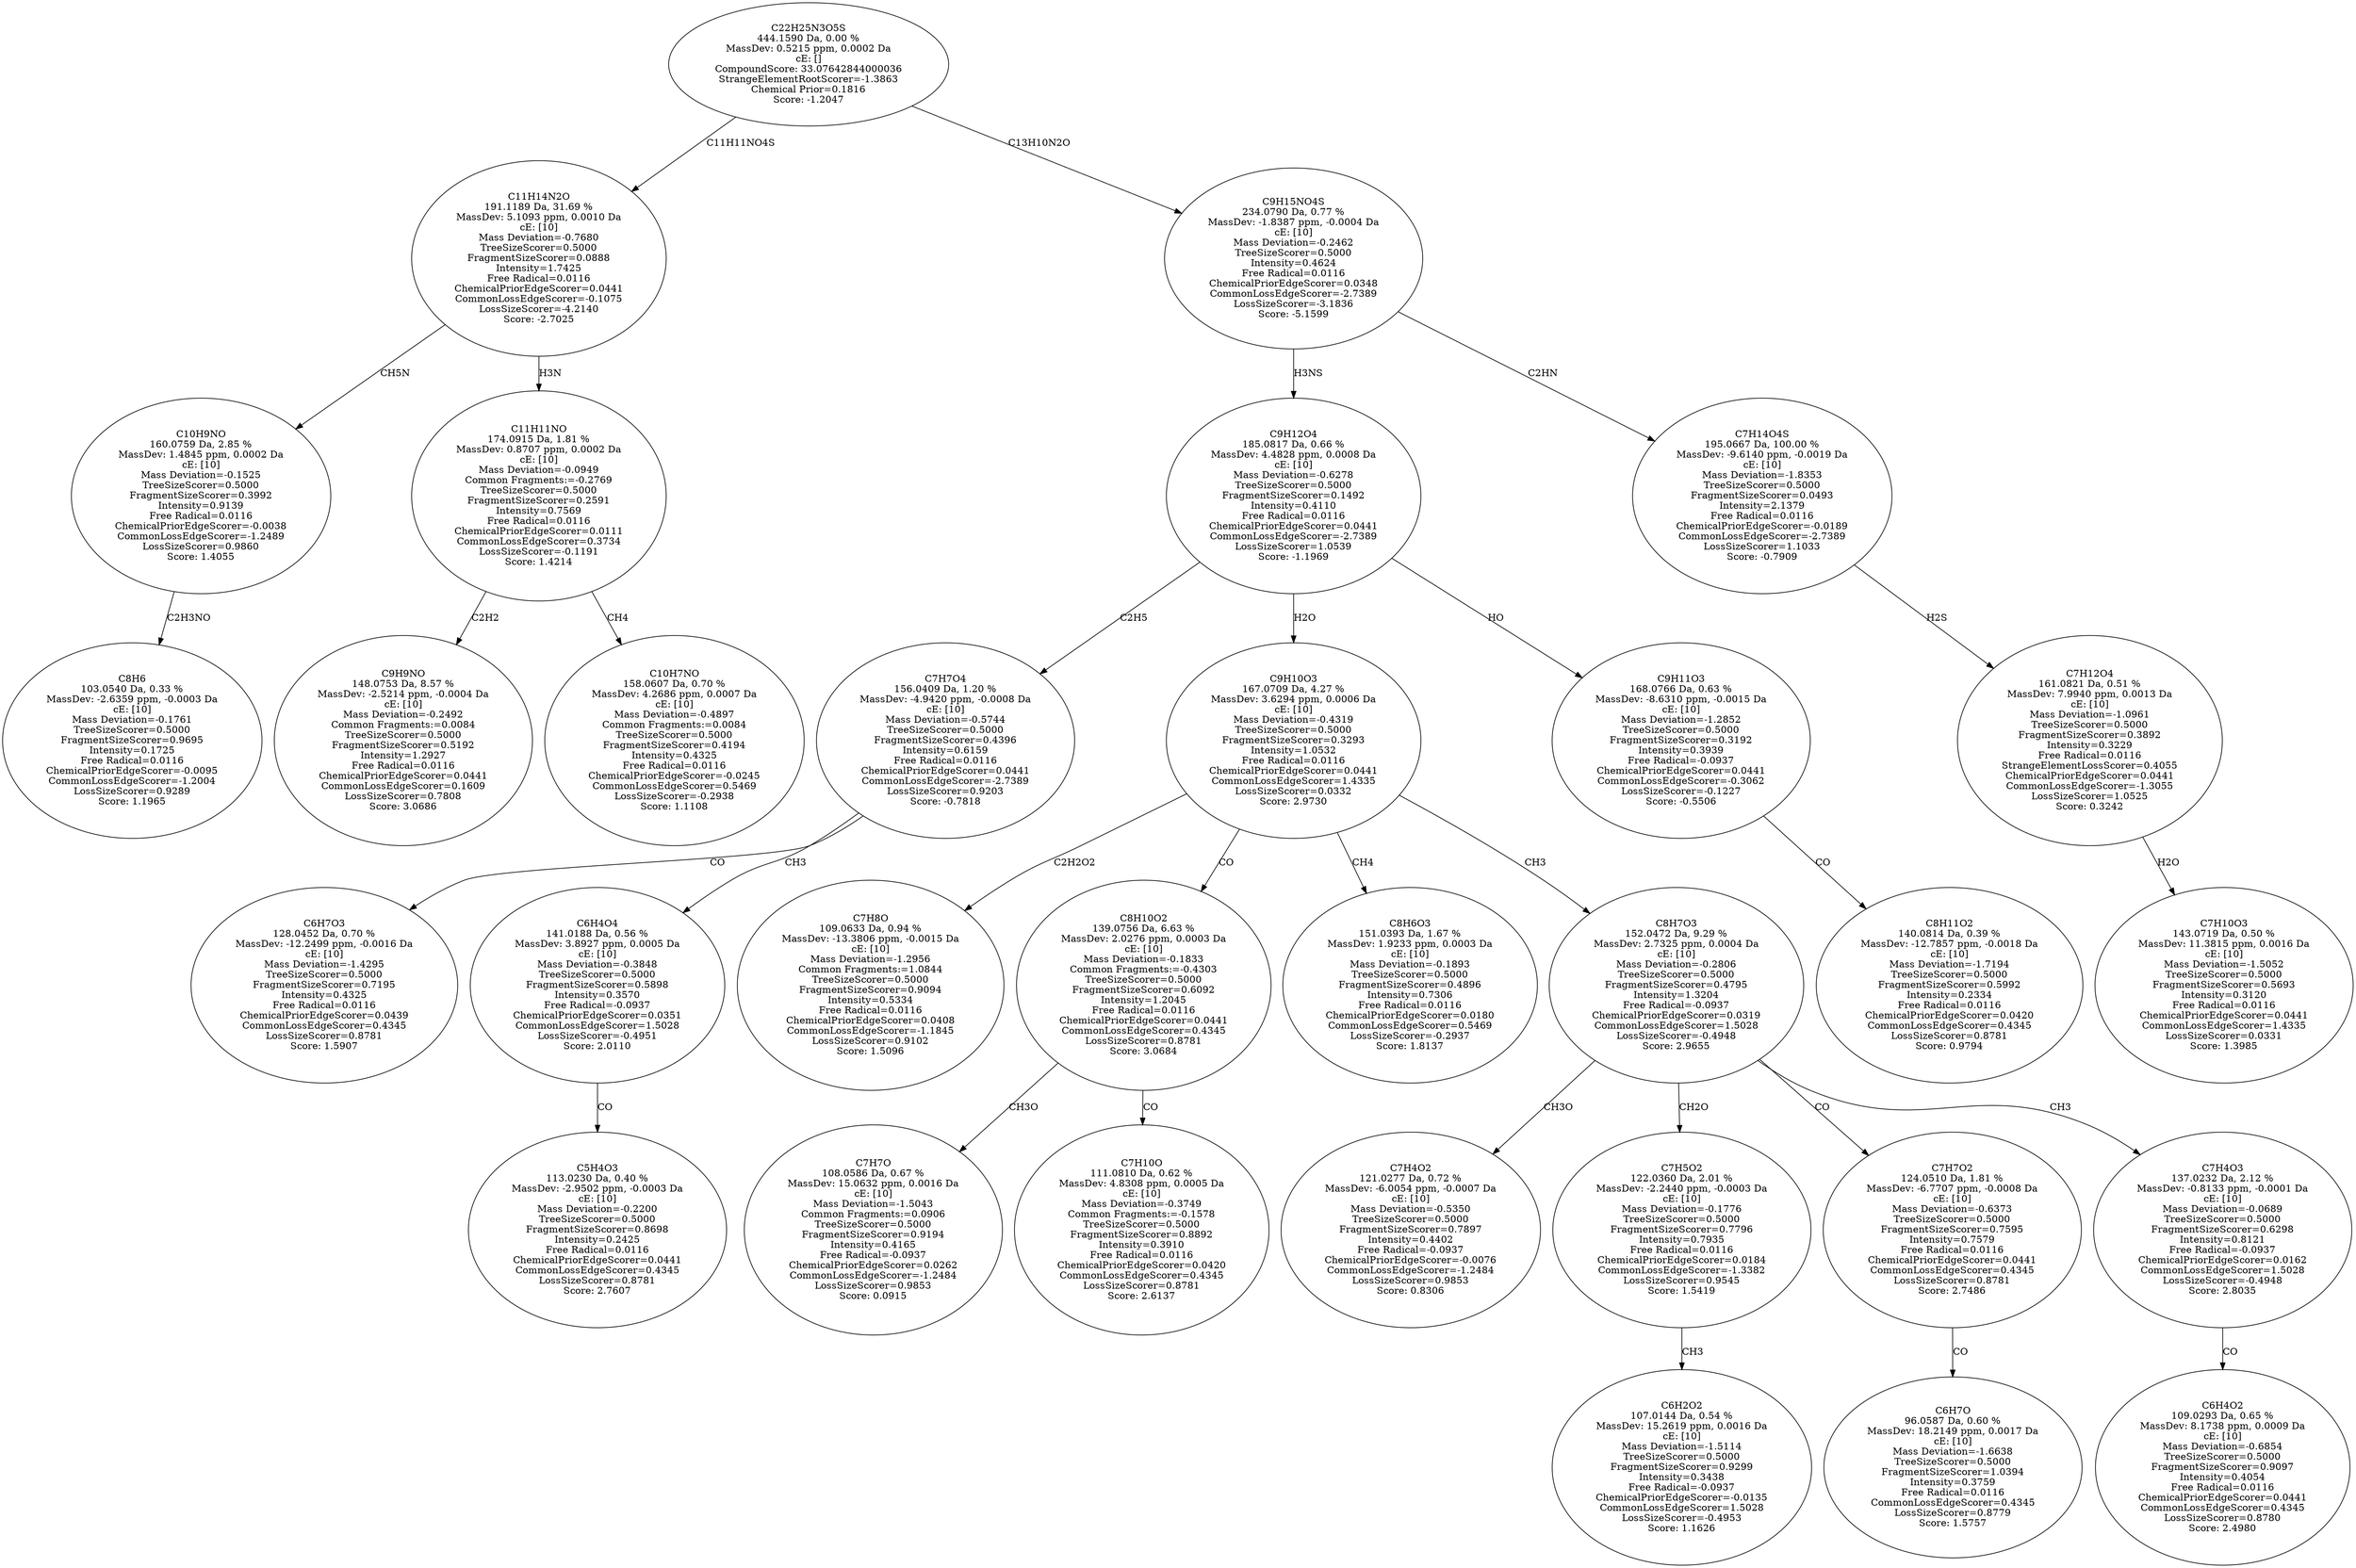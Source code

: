 strict digraph {
v1 [label="C8H6\n103.0540 Da, 0.33 %\nMassDev: -2.6359 ppm, -0.0003 Da\ncE: [10]\nMass Deviation=-0.1761\nTreeSizeScorer=0.5000\nFragmentSizeScorer=0.9695\nIntensity=0.1725\nFree Radical=0.0116\nChemicalPriorEdgeScorer=-0.0095\nCommonLossEdgeScorer=-1.2004\nLossSizeScorer=0.9289\nScore: 1.1965"];
v2 [label="C10H9NO\n160.0759 Da, 2.85 %\nMassDev: 1.4845 ppm, 0.0002 Da\ncE: [10]\nMass Deviation=-0.1525\nTreeSizeScorer=0.5000\nFragmentSizeScorer=0.3992\nIntensity=0.9139\nFree Radical=0.0116\nChemicalPriorEdgeScorer=-0.0038\nCommonLossEdgeScorer=-1.2489\nLossSizeScorer=0.9860\nScore: 1.4055"];
v3 [label="C9H9NO\n148.0753 Da, 8.57 %\nMassDev: -2.5214 ppm, -0.0004 Da\ncE: [10]\nMass Deviation=-0.2492\nCommon Fragments:=0.0084\nTreeSizeScorer=0.5000\nFragmentSizeScorer=0.5192\nIntensity=1.2927\nFree Radical=0.0116\nChemicalPriorEdgeScorer=0.0441\nCommonLossEdgeScorer=0.1609\nLossSizeScorer=0.7808\nScore: 3.0686"];
v4 [label="C10H7NO\n158.0607 Da, 0.70 %\nMassDev: 4.2686 ppm, 0.0007 Da\ncE: [10]\nMass Deviation=-0.4897\nCommon Fragments:=0.0084\nTreeSizeScorer=0.5000\nFragmentSizeScorer=0.4194\nIntensity=0.4325\nFree Radical=0.0116\nChemicalPriorEdgeScorer=-0.0245\nCommonLossEdgeScorer=0.5469\nLossSizeScorer=-0.2938\nScore: 1.1108"];
v5 [label="C11H11NO\n174.0915 Da, 1.81 %\nMassDev: 0.8707 ppm, 0.0002 Da\ncE: [10]\nMass Deviation=-0.0949\nCommon Fragments:=-0.2769\nTreeSizeScorer=0.5000\nFragmentSizeScorer=0.2591\nIntensity=0.7569\nFree Radical=0.0116\nChemicalPriorEdgeScorer=0.0111\nCommonLossEdgeScorer=0.3734\nLossSizeScorer=-0.1191\nScore: 1.4214"];
v6 [label="C11H14N2O\n191.1189 Da, 31.69 %\nMassDev: 5.1093 ppm, 0.0010 Da\ncE: [10]\nMass Deviation=-0.7680\nTreeSizeScorer=0.5000\nFragmentSizeScorer=0.0888\nIntensity=1.7425\nFree Radical=0.0116\nChemicalPriorEdgeScorer=0.0441\nCommonLossEdgeScorer=-0.1075\nLossSizeScorer=-4.2140\nScore: -2.7025"];
v7 [label="C6H7O3\n128.0452 Da, 0.70 %\nMassDev: -12.2499 ppm, -0.0016 Da\ncE: [10]\nMass Deviation=-1.4295\nTreeSizeScorer=0.5000\nFragmentSizeScorer=0.7195\nIntensity=0.4325\nFree Radical=0.0116\nChemicalPriorEdgeScorer=0.0439\nCommonLossEdgeScorer=0.4345\nLossSizeScorer=0.8781\nScore: 1.5907"];
v8 [label="C5H4O3\n113.0230 Da, 0.40 %\nMassDev: -2.9502 ppm, -0.0003 Da\ncE: [10]\nMass Deviation=-0.2200\nTreeSizeScorer=0.5000\nFragmentSizeScorer=0.8698\nIntensity=0.2425\nFree Radical=0.0116\nChemicalPriorEdgeScorer=0.0441\nCommonLossEdgeScorer=0.4345\nLossSizeScorer=0.8781\nScore: 2.7607"];
v9 [label="C6H4O4\n141.0188 Da, 0.56 %\nMassDev: 3.8927 ppm, 0.0005 Da\ncE: [10]\nMass Deviation=-0.3848\nTreeSizeScorer=0.5000\nFragmentSizeScorer=0.5898\nIntensity=0.3570\nFree Radical=-0.0937\nChemicalPriorEdgeScorer=0.0351\nCommonLossEdgeScorer=1.5028\nLossSizeScorer=-0.4951\nScore: 2.0110"];
v10 [label="C7H7O4\n156.0409 Da, 1.20 %\nMassDev: -4.9420 ppm, -0.0008 Da\ncE: [10]\nMass Deviation=-0.5744\nTreeSizeScorer=0.5000\nFragmentSizeScorer=0.4396\nIntensity=0.6159\nFree Radical=0.0116\nChemicalPriorEdgeScorer=0.0441\nCommonLossEdgeScorer=-2.7389\nLossSizeScorer=0.9203\nScore: -0.7818"];
v11 [label="C7H8O\n109.0633 Da, 0.94 %\nMassDev: -13.3806 ppm, -0.0015 Da\ncE: [10]\nMass Deviation=-1.2956\nCommon Fragments:=1.0844\nTreeSizeScorer=0.5000\nFragmentSizeScorer=0.9094\nIntensity=0.5334\nFree Radical=0.0116\nChemicalPriorEdgeScorer=0.0408\nCommonLossEdgeScorer=-1.1845\nLossSizeScorer=0.9102\nScore: 1.5096"];
v12 [label="C7H7O\n108.0586 Da, 0.67 %\nMassDev: 15.0632 ppm, 0.0016 Da\ncE: [10]\nMass Deviation=-1.5043\nCommon Fragments:=0.0906\nTreeSizeScorer=0.5000\nFragmentSizeScorer=0.9194\nIntensity=0.4165\nFree Radical=-0.0937\nChemicalPriorEdgeScorer=0.0262\nCommonLossEdgeScorer=-1.2484\nLossSizeScorer=0.9853\nScore: 0.0915"];
v13 [label="C7H10O\n111.0810 Da, 0.62 %\nMassDev: 4.8308 ppm, 0.0005 Da\ncE: [10]\nMass Deviation=-0.3749\nCommon Fragments:=-0.1578\nTreeSizeScorer=0.5000\nFragmentSizeScorer=0.8892\nIntensity=0.3910\nFree Radical=0.0116\nChemicalPriorEdgeScorer=0.0420\nCommonLossEdgeScorer=0.4345\nLossSizeScorer=0.8781\nScore: 2.6137"];
v14 [label="C8H10O2\n139.0756 Da, 6.63 %\nMassDev: 2.0276 ppm, 0.0003 Da\ncE: [10]\nMass Deviation=-0.1833\nCommon Fragments:=-0.4303\nTreeSizeScorer=0.5000\nFragmentSizeScorer=0.6092\nIntensity=1.2045\nFree Radical=0.0116\nChemicalPriorEdgeScorer=0.0441\nCommonLossEdgeScorer=0.4345\nLossSizeScorer=0.8781\nScore: 3.0684"];
v15 [label="C8H6O3\n151.0393 Da, 1.67 %\nMassDev: 1.9233 ppm, 0.0003 Da\ncE: [10]\nMass Deviation=-0.1893\nTreeSizeScorer=0.5000\nFragmentSizeScorer=0.4896\nIntensity=0.7306\nFree Radical=0.0116\nChemicalPriorEdgeScorer=0.0180\nCommonLossEdgeScorer=0.5469\nLossSizeScorer=-0.2937\nScore: 1.8137"];
v16 [label="C7H4O2\n121.0277 Da, 0.72 %\nMassDev: -6.0054 ppm, -0.0007 Da\ncE: [10]\nMass Deviation=-0.5350\nTreeSizeScorer=0.5000\nFragmentSizeScorer=0.7897\nIntensity=0.4402\nFree Radical=-0.0937\nChemicalPriorEdgeScorer=-0.0076\nCommonLossEdgeScorer=-1.2484\nLossSizeScorer=0.9853\nScore: 0.8306"];
v17 [label="C6H2O2\n107.0144 Da, 0.54 %\nMassDev: 15.2619 ppm, 0.0016 Da\ncE: [10]\nMass Deviation=-1.5114\nTreeSizeScorer=0.5000\nFragmentSizeScorer=0.9299\nIntensity=0.3438\nFree Radical=-0.0937\nChemicalPriorEdgeScorer=-0.0135\nCommonLossEdgeScorer=1.5028\nLossSizeScorer=-0.4953\nScore: 1.1626"];
v18 [label="C7H5O2\n122.0360 Da, 2.01 %\nMassDev: -2.2440 ppm, -0.0003 Da\ncE: [10]\nMass Deviation=-0.1776\nTreeSizeScorer=0.5000\nFragmentSizeScorer=0.7796\nIntensity=0.7935\nFree Radical=0.0116\nChemicalPriorEdgeScorer=0.0184\nCommonLossEdgeScorer=-1.3382\nLossSizeScorer=0.9545\nScore: 1.5419"];
v19 [label="C6H7O\n96.0587 Da, 0.60 %\nMassDev: 18.2149 ppm, 0.0017 Da\ncE: [10]\nMass Deviation=-1.6638\nTreeSizeScorer=0.5000\nFragmentSizeScorer=1.0394\nIntensity=0.3759\nFree Radical=0.0116\nCommonLossEdgeScorer=0.4345\nLossSizeScorer=0.8779\nScore: 1.5757"];
v20 [label="C7H7O2\n124.0510 Da, 1.81 %\nMassDev: -6.7707 ppm, -0.0008 Da\ncE: [10]\nMass Deviation=-0.6373\nTreeSizeScorer=0.5000\nFragmentSizeScorer=0.7595\nIntensity=0.7579\nFree Radical=0.0116\nChemicalPriorEdgeScorer=0.0441\nCommonLossEdgeScorer=0.4345\nLossSizeScorer=0.8781\nScore: 2.7486"];
v21 [label="C6H4O2\n109.0293 Da, 0.65 %\nMassDev: 8.1738 ppm, 0.0009 Da\ncE: [10]\nMass Deviation=-0.6854\nTreeSizeScorer=0.5000\nFragmentSizeScorer=0.9097\nIntensity=0.4054\nFree Radical=0.0116\nChemicalPriorEdgeScorer=0.0441\nCommonLossEdgeScorer=0.4345\nLossSizeScorer=0.8780\nScore: 2.4980"];
v22 [label="C7H4O3\n137.0232 Da, 2.12 %\nMassDev: -0.8133 ppm, -0.0001 Da\ncE: [10]\nMass Deviation=-0.0689\nTreeSizeScorer=0.5000\nFragmentSizeScorer=0.6298\nIntensity=0.8121\nFree Radical=-0.0937\nChemicalPriorEdgeScorer=0.0162\nCommonLossEdgeScorer=1.5028\nLossSizeScorer=-0.4948\nScore: 2.8035"];
v23 [label="C8H7O3\n152.0472 Da, 9.29 %\nMassDev: 2.7325 ppm, 0.0004 Da\ncE: [10]\nMass Deviation=-0.2806\nTreeSizeScorer=0.5000\nFragmentSizeScorer=0.4795\nIntensity=1.3204\nFree Radical=-0.0937\nChemicalPriorEdgeScorer=0.0319\nCommonLossEdgeScorer=1.5028\nLossSizeScorer=-0.4948\nScore: 2.9655"];
v24 [label="C9H10O3\n167.0709 Da, 4.27 %\nMassDev: 3.6294 ppm, 0.0006 Da\ncE: [10]\nMass Deviation=-0.4319\nTreeSizeScorer=0.5000\nFragmentSizeScorer=0.3293\nIntensity=1.0532\nFree Radical=0.0116\nChemicalPriorEdgeScorer=0.0441\nCommonLossEdgeScorer=1.4335\nLossSizeScorer=0.0332\nScore: 2.9730"];
v25 [label="C8H11O2\n140.0814 Da, 0.39 %\nMassDev: -12.7857 ppm, -0.0018 Da\ncE: [10]\nMass Deviation=-1.7194\nTreeSizeScorer=0.5000\nFragmentSizeScorer=0.5992\nIntensity=0.2334\nFree Radical=0.0116\nChemicalPriorEdgeScorer=0.0420\nCommonLossEdgeScorer=0.4345\nLossSizeScorer=0.8781\nScore: 0.9794"];
v26 [label="C9H11O3\n168.0766 Da, 0.63 %\nMassDev: -8.6310 ppm, -0.0015 Da\ncE: [10]\nMass Deviation=-1.2852\nTreeSizeScorer=0.5000\nFragmentSizeScorer=0.3192\nIntensity=0.3939\nFree Radical=-0.0937\nChemicalPriorEdgeScorer=0.0441\nCommonLossEdgeScorer=-0.3062\nLossSizeScorer=-0.1227\nScore: -0.5506"];
v27 [label="C9H12O4\n185.0817 Da, 0.66 %\nMassDev: 4.4828 ppm, 0.0008 Da\ncE: [10]\nMass Deviation=-0.6278\nTreeSizeScorer=0.5000\nFragmentSizeScorer=0.1492\nIntensity=0.4110\nFree Radical=0.0116\nChemicalPriorEdgeScorer=0.0441\nCommonLossEdgeScorer=-2.7389\nLossSizeScorer=1.0539\nScore: -1.1969"];
v28 [label="C7H10O3\n143.0719 Da, 0.50 %\nMassDev: 11.3815 ppm, 0.0016 Da\ncE: [10]\nMass Deviation=-1.5052\nTreeSizeScorer=0.5000\nFragmentSizeScorer=0.5693\nIntensity=0.3120\nFree Radical=0.0116\nChemicalPriorEdgeScorer=0.0441\nCommonLossEdgeScorer=1.4335\nLossSizeScorer=0.0331\nScore: 1.3985"];
v29 [label="C7H12O4\n161.0821 Da, 0.51 %\nMassDev: 7.9940 ppm, 0.0013 Da\ncE: [10]\nMass Deviation=-1.0961\nTreeSizeScorer=0.5000\nFragmentSizeScorer=0.3892\nIntensity=0.3229\nFree Radical=0.0116\nStrangeElementLossScorer=0.4055\nChemicalPriorEdgeScorer=0.0441\nCommonLossEdgeScorer=-1.3055\nLossSizeScorer=1.0525\nScore: 0.3242"];
v30 [label="C7H14O4S\n195.0667 Da, 100.00 %\nMassDev: -9.6140 ppm, -0.0019 Da\ncE: [10]\nMass Deviation=-1.8353\nTreeSizeScorer=0.5000\nFragmentSizeScorer=0.0493\nIntensity=2.1379\nFree Radical=0.0116\nChemicalPriorEdgeScorer=-0.0189\nCommonLossEdgeScorer=-2.7389\nLossSizeScorer=1.1033\nScore: -0.7909"];
v31 [label="C9H15NO4S\n234.0790 Da, 0.77 %\nMassDev: -1.8387 ppm, -0.0004 Da\ncE: [10]\nMass Deviation=-0.2462\nTreeSizeScorer=0.5000\nIntensity=0.4624\nFree Radical=0.0116\nChemicalPriorEdgeScorer=0.0348\nCommonLossEdgeScorer=-2.7389\nLossSizeScorer=-3.1836\nScore: -5.1599"];
v32 [label="C22H25N3O5S\n444.1590 Da, 0.00 %\nMassDev: 0.5215 ppm, 0.0002 Da\ncE: []\nCompoundScore: 33.07642844000036\nStrangeElementRootScorer=-1.3863\nChemical Prior=0.1816\nScore: -1.2047"];
v2 -> v1 [label="C2H3NO"];
v6 -> v2 [label="CH5N"];
v5 -> v3 [label="C2H2"];
v5 -> v4 [label="CH4"];
v6 -> v5 [label="H3N"];
v32 -> v6 [label="C11H11NO4S"];
v10 -> v7 [label="CO"];
v9 -> v8 [label="CO"];
v10 -> v9 [label="CH3"];
v27 -> v10 [label="C2H5"];
v24 -> v11 [label="C2H2O2"];
v14 -> v12 [label="CH3O"];
v14 -> v13 [label="CO"];
v24 -> v14 [label="CO"];
v24 -> v15 [label="CH4"];
v23 -> v16 [label="CH3O"];
v18 -> v17 [label="CH3"];
v23 -> v18 [label="CH2O"];
v20 -> v19 [label="CO"];
v23 -> v20 [label="CO"];
v22 -> v21 [label="CO"];
v23 -> v22 [label="CH3"];
v24 -> v23 [label="CH3"];
v27 -> v24 [label="H2O"];
v26 -> v25 [label="CO"];
v27 -> v26 [label="HO"];
v31 -> v27 [label="H3NS"];
v29 -> v28 [label="H2O"];
v30 -> v29 [label="H2S"];
v31 -> v30 [label="C2HN"];
v32 -> v31 [label="C13H10N2O"];
}